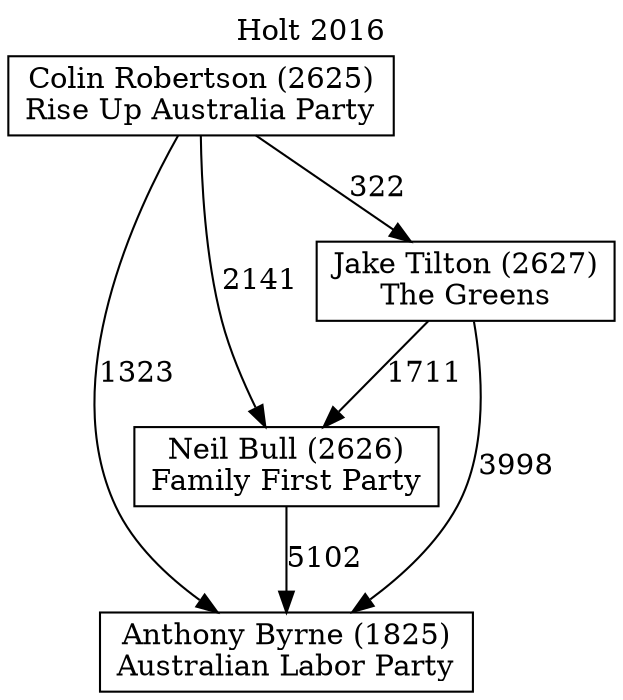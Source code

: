 // House preference flow
digraph "Anthony Byrne (1825)_Holt_2016" {
	graph [label="Holt 2016" labelloc=t mclimit=10]
	node [shape=box]
	"Anthony Byrne (1825)" [label="Anthony Byrne (1825)
Australian Labor Party"]
	"Colin Robertson (2625)" [label="Colin Robertson (2625)
Rise Up Australia Party"]
	"Neil Bull (2626)" [label="Neil Bull (2626)
Family First Party"]
	"Jake Tilton (2627)" [label="Jake Tilton (2627)
The Greens"]
	"Neil Bull (2626)" -> "Anthony Byrne (1825)" [label=5102]
	"Jake Tilton (2627)" -> "Neil Bull (2626)" [label=1711]
	"Colin Robertson (2625)" -> "Neil Bull (2626)" [label=2141]
	"Colin Robertson (2625)" -> "Jake Tilton (2627)" [label=322]
	"Colin Robertson (2625)" -> "Anthony Byrne (1825)" [label=1323]
	"Jake Tilton (2627)" -> "Anthony Byrne (1825)" [label=3998]
}
